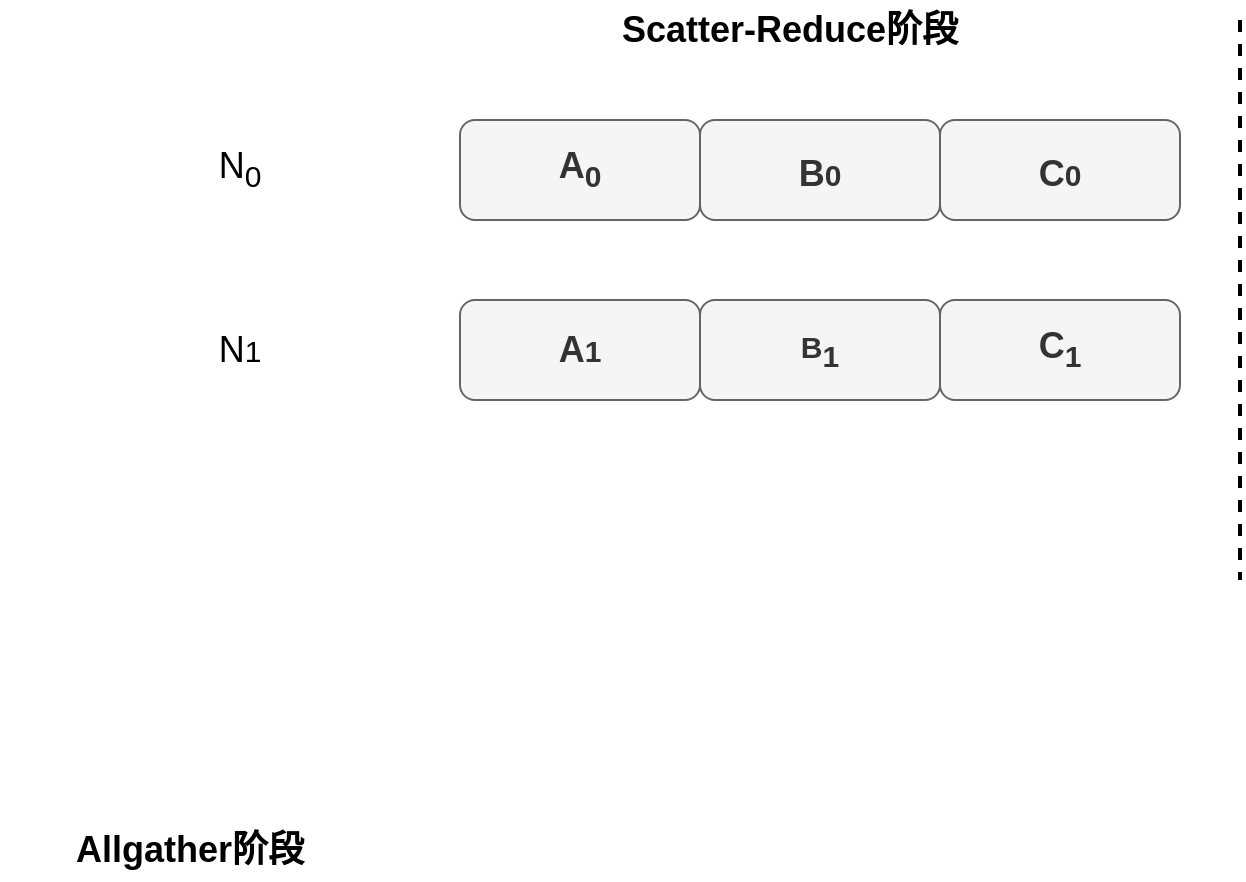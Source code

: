 <mxfile version="20.0.1" type="github">
  <diagram id="QZoD75EK2pMNKqEWIpBd" name="Page-1">
    <mxGraphModel dx="1730" dy="500" grid="1" gridSize="10" guides="1" tooltips="1" connect="1" arrows="1" fold="1" page="1" pageScale="1" pageWidth="827" pageHeight="1169" math="0" shadow="0">
      <root>
        <mxCell id="0" />
        <mxCell id="1" parent="0" />
        <mxCell id="ngBhUCR4Onw7o18NPcVE-176" value="&lt;b&gt;Scatter-Reduce阶段&lt;/b&gt;" style="text;html=1;strokeColor=none;fillColor=none;align=center;verticalAlign=middle;whiteSpace=wrap;rounded=0;shadow=0;fontSize=18;fontColor=#000000;" parent="1" vertex="1">
          <mxGeometry x="80" y="390" width="190" height="30" as="geometry" />
        </mxCell>
        <mxCell id="ngBhUCR4Onw7o18NPcVE-177" value="" style="endArrow=none;dashed=1;html=1;rounded=0;fontSize=18;fontColor=#000000;strokeColor=#000000;strokeWidth=2;" parent="1" edge="1">
          <mxGeometry width="50" height="50" relative="1" as="geometry">
            <mxPoint x="400" y="400" as="sourcePoint" />
            <mxPoint x="400" y="680" as="targetPoint" />
          </mxGeometry>
        </mxCell>
        <mxCell id="ngBhUCR4Onw7o18NPcVE-178" value="&lt;b&gt;Allgather阶段&lt;/b&gt;" style="text;html=1;strokeColor=none;fillColor=none;align=center;verticalAlign=middle;whiteSpace=wrap;rounded=0;shadow=0;fontSize=18;fontColor=#000000;" parent="1" vertex="1">
          <mxGeometry x="-220" y="800" width="190" height="30" as="geometry" />
        </mxCell>
        <mxCell id="9lYXtkIO_EvKPlJrzlR4-1" value="A&lt;sub&gt;0&lt;/sub&gt;" style="rounded=1;whiteSpace=wrap;html=1;shadow=0;fontSize=18;fontStyle=1;fillColor=#f5f5f5;fontColor=#333333;strokeColor=#666666;" vertex="1" parent="1">
          <mxGeometry x="10" y="450" width="120" height="50" as="geometry" />
        </mxCell>
        <mxCell id="9lYXtkIO_EvKPlJrzlR4-2" value="&lt;sub&gt;&lt;span style=&quot;font-size: 18px;&quot;&gt;B&lt;/span&gt;0&lt;/sub&gt;" style="rounded=1;whiteSpace=wrap;html=1;shadow=0;fontSize=18;fontStyle=1;fillColor=#f5f5f5;fontColor=#333333;strokeColor=#666666;" vertex="1" parent="1">
          <mxGeometry x="130" y="450" width="120" height="50" as="geometry" />
        </mxCell>
        <mxCell id="9lYXtkIO_EvKPlJrzlR4-3" value="&lt;sub&gt;&lt;span style=&quot;font-size: 18px;&quot;&gt;C&lt;/span&gt;0&lt;/sub&gt;" style="rounded=1;whiteSpace=wrap;html=1;shadow=0;fontSize=18;fontStyle=1;fillColor=#f5f5f5;fontColor=#333333;strokeColor=#666666;" vertex="1" parent="1">
          <mxGeometry x="250" y="450" width="120" height="50" as="geometry" />
        </mxCell>
        <mxCell id="9lYXtkIO_EvKPlJrzlR4-4" value="&lt;font style=&quot;font-size: 18px;&quot;&gt;N&lt;sub&gt;0&lt;/sub&gt;&lt;/font&gt;" style="text;html=1;strokeColor=none;fillColor=none;align=center;verticalAlign=middle;whiteSpace=wrap;rounded=0;" vertex="1" parent="1">
          <mxGeometry x="-130" y="460" width="60" height="30" as="geometry" />
        </mxCell>
        <mxCell id="9lYXtkIO_EvKPlJrzlR4-5" value="&lt;font style=&quot;font-size: 18px;&quot;&gt;N&lt;/font&gt;&lt;font style=&quot;font-size: 15px;&quot;&gt;1&lt;/font&gt;" style="text;html=1;strokeColor=none;fillColor=none;align=center;verticalAlign=middle;whiteSpace=wrap;rounded=0;" vertex="1" parent="1">
          <mxGeometry x="-130" y="550" width="60" height="30" as="geometry" />
        </mxCell>
        <mxCell id="9lYXtkIO_EvKPlJrzlR4-6" value="A&lt;span style=&quot;font-size: 15px;&quot;&gt;1&lt;/span&gt;" style="rounded=1;whiteSpace=wrap;html=1;shadow=0;fontSize=18;fontStyle=1;fillColor=#f5f5f5;fontColor=#333333;strokeColor=#666666;" vertex="1" parent="1">
          <mxGeometry x="10" y="540" width="120" height="50" as="geometry" />
        </mxCell>
        <mxCell id="9lYXtkIO_EvKPlJrzlR4-7" value="&lt;span style=&quot;font-size: 15px;&quot;&gt;B&lt;/span&gt;&lt;sub style=&quot;&quot;&gt;1&lt;/sub&gt;" style="rounded=1;whiteSpace=wrap;html=1;shadow=0;fontSize=18;fontStyle=1;fillColor=#f5f5f5;fontColor=#333333;strokeColor=#666666;" vertex="1" parent="1">
          <mxGeometry x="130" y="540" width="120" height="50" as="geometry" />
        </mxCell>
        <mxCell id="9lYXtkIO_EvKPlJrzlR4-8" value="&lt;font style=&quot;font-size: 18px;&quot;&gt;C&lt;sub style=&quot;&quot;&gt;1&lt;/sub&gt;&lt;/font&gt;" style="rounded=1;whiteSpace=wrap;html=1;shadow=0;fontSize=18;fontStyle=1;fillColor=#f5f5f5;fontColor=#333333;strokeColor=#666666;" vertex="1" parent="1">
          <mxGeometry x="250" y="540" width="120" height="50" as="geometry" />
        </mxCell>
      </root>
    </mxGraphModel>
  </diagram>
</mxfile>
